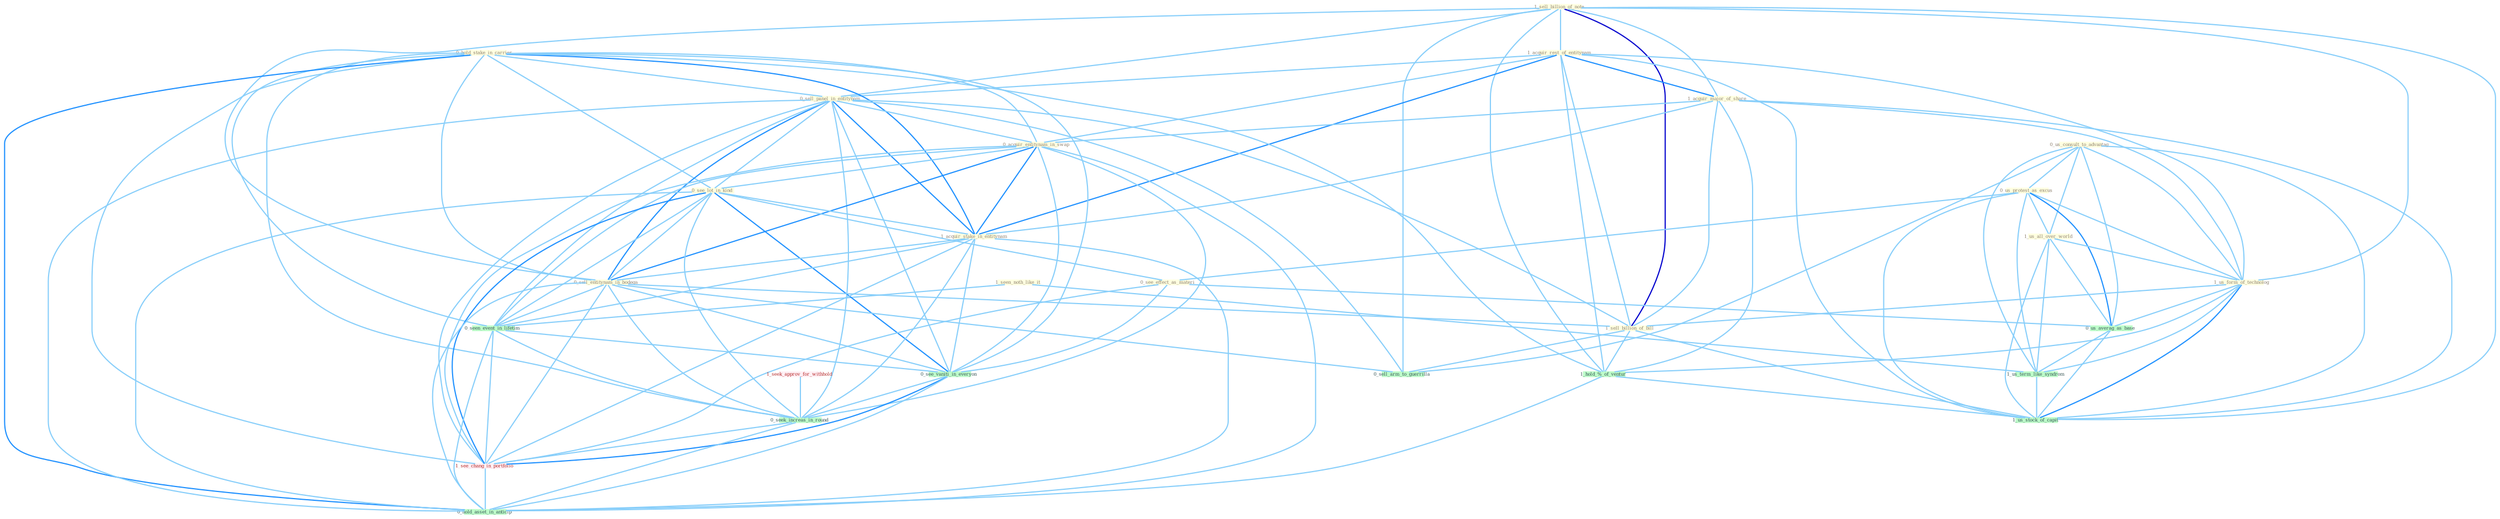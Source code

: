 Graph G{ 
    node
    [shape=polygon,style=filled,width=.5,height=.06,color="#BDFCC9",fixedsize=true,fontsize=4,
    fontcolor="#2f4f4f"];
    {node
    [color="#ffffe0", fontcolor="#8b7d6b"] "1_sell_billion_of_note " "1_seen_noth_like_it " "1_acquir_rest_of_entitynam " "0_us_consult_to_advantag " "0_hold_stake_in_carrier " "1_acquir_major_of_share " "0_us_protest_as_excus " "1_us_all_over_world " "0_sell_panel_in_entitynam " "0_acquir_entitynam_in_swap " "0_see_lot_in_kind " "1_acquir_stake_in_entitynam " "0_sell_entitynam_in_bodega " "0_see_effect_as_materi " "1_us_form_of_technolog " "1_sell_billion_of_bill "}
{node [color="#fff0f5", fontcolor="#b22222"] "1_seek_approv_for_withhold " "1_see_chang_in_portfolio "}
edge [color="#B0E2FF"];

	"1_sell_billion_of_note " -- "1_acquir_rest_of_entitynam " [w="1", color="#87cefa" ];
	"1_sell_billion_of_note " -- "1_acquir_major_of_share " [w="1", color="#87cefa" ];
	"1_sell_billion_of_note " -- "0_sell_panel_in_entitynam " [w="1", color="#87cefa" ];
	"1_sell_billion_of_note " -- "0_sell_entitynam_in_bodega " [w="1", color="#87cefa" ];
	"1_sell_billion_of_note " -- "1_us_form_of_technolog " [w="1", color="#87cefa" ];
	"1_sell_billion_of_note " -- "1_sell_billion_of_bill " [w="3", color="#0000cd" , len=0.6];
	"1_sell_billion_of_note " -- "1_hold_%_of_ventur " [w="1", color="#87cefa" ];
	"1_sell_billion_of_note " -- "0_sell_arm_to_guerrilla " [w="1", color="#87cefa" ];
	"1_sell_billion_of_note " -- "1_us_stock_of_capit " [w="1", color="#87cefa" ];
	"1_seen_noth_like_it " -- "0_seen_event_in_lifetim " [w="1", color="#87cefa" ];
	"1_seen_noth_like_it " -- "1_us_term_like_syndrom " [w="1", color="#87cefa" ];
	"1_acquir_rest_of_entitynam " -- "1_acquir_major_of_share " [w="2", color="#1e90ff" , len=0.8];
	"1_acquir_rest_of_entitynam " -- "0_sell_panel_in_entitynam " [w="1", color="#87cefa" ];
	"1_acquir_rest_of_entitynam " -- "0_acquir_entitynam_in_swap " [w="1", color="#87cefa" ];
	"1_acquir_rest_of_entitynam " -- "1_acquir_stake_in_entitynam " [w="2", color="#1e90ff" , len=0.8];
	"1_acquir_rest_of_entitynam " -- "1_us_form_of_technolog " [w="1", color="#87cefa" ];
	"1_acquir_rest_of_entitynam " -- "1_sell_billion_of_bill " [w="1", color="#87cefa" ];
	"1_acquir_rest_of_entitynam " -- "1_hold_%_of_ventur " [w="1", color="#87cefa" ];
	"1_acquir_rest_of_entitynam " -- "1_us_stock_of_capit " [w="1", color="#87cefa" ];
	"0_us_consult_to_advantag " -- "0_us_protest_as_excus " [w="1", color="#87cefa" ];
	"0_us_consult_to_advantag " -- "1_us_all_over_world " [w="1", color="#87cefa" ];
	"0_us_consult_to_advantag " -- "1_us_form_of_technolog " [w="1", color="#87cefa" ];
	"0_us_consult_to_advantag " -- "0_us_averag_as_base " [w="1", color="#87cefa" ];
	"0_us_consult_to_advantag " -- "1_us_term_like_syndrom " [w="1", color="#87cefa" ];
	"0_us_consult_to_advantag " -- "0_sell_arm_to_guerrilla " [w="1", color="#87cefa" ];
	"0_us_consult_to_advantag " -- "1_us_stock_of_capit " [w="1", color="#87cefa" ];
	"0_hold_stake_in_carrier " -- "0_sell_panel_in_entitynam " [w="1", color="#87cefa" ];
	"0_hold_stake_in_carrier " -- "0_acquir_entitynam_in_swap " [w="1", color="#87cefa" ];
	"0_hold_stake_in_carrier " -- "0_see_lot_in_kind " [w="1", color="#87cefa" ];
	"0_hold_stake_in_carrier " -- "1_acquir_stake_in_entitynam " [w="2", color="#1e90ff" , len=0.8];
	"0_hold_stake_in_carrier " -- "0_sell_entitynam_in_bodega " [w="1", color="#87cefa" ];
	"0_hold_stake_in_carrier " -- "0_seen_event_in_lifetim " [w="1", color="#87cefa" ];
	"0_hold_stake_in_carrier " -- "1_hold_%_of_ventur " [w="1", color="#87cefa" ];
	"0_hold_stake_in_carrier " -- "0_see_vaniti_in_everyon " [w="1", color="#87cefa" ];
	"0_hold_stake_in_carrier " -- "0_seek_increas_in_round " [w="1", color="#87cefa" ];
	"0_hold_stake_in_carrier " -- "1_see_chang_in_portfolio " [w="1", color="#87cefa" ];
	"0_hold_stake_in_carrier " -- "0_hold_asset_in_anticip " [w="2", color="#1e90ff" , len=0.8];
	"1_acquir_major_of_share " -- "0_acquir_entitynam_in_swap " [w="1", color="#87cefa" ];
	"1_acquir_major_of_share " -- "1_acquir_stake_in_entitynam " [w="1", color="#87cefa" ];
	"1_acquir_major_of_share " -- "1_us_form_of_technolog " [w="1", color="#87cefa" ];
	"1_acquir_major_of_share " -- "1_sell_billion_of_bill " [w="1", color="#87cefa" ];
	"1_acquir_major_of_share " -- "1_hold_%_of_ventur " [w="1", color="#87cefa" ];
	"1_acquir_major_of_share " -- "1_us_stock_of_capit " [w="1", color="#87cefa" ];
	"0_us_protest_as_excus " -- "1_us_all_over_world " [w="1", color="#87cefa" ];
	"0_us_protest_as_excus " -- "0_see_effect_as_materi " [w="1", color="#87cefa" ];
	"0_us_protest_as_excus " -- "1_us_form_of_technolog " [w="1", color="#87cefa" ];
	"0_us_protest_as_excus " -- "0_us_averag_as_base " [w="2", color="#1e90ff" , len=0.8];
	"0_us_protest_as_excus " -- "1_us_term_like_syndrom " [w="1", color="#87cefa" ];
	"0_us_protest_as_excus " -- "1_us_stock_of_capit " [w="1", color="#87cefa" ];
	"1_us_all_over_world " -- "1_us_form_of_technolog " [w="1", color="#87cefa" ];
	"1_us_all_over_world " -- "0_us_averag_as_base " [w="1", color="#87cefa" ];
	"1_us_all_over_world " -- "1_us_term_like_syndrom " [w="1", color="#87cefa" ];
	"1_us_all_over_world " -- "1_us_stock_of_capit " [w="1", color="#87cefa" ];
	"0_sell_panel_in_entitynam " -- "0_acquir_entitynam_in_swap " [w="1", color="#87cefa" ];
	"0_sell_panel_in_entitynam " -- "0_see_lot_in_kind " [w="1", color="#87cefa" ];
	"0_sell_panel_in_entitynam " -- "1_acquir_stake_in_entitynam " [w="2", color="#1e90ff" , len=0.8];
	"0_sell_panel_in_entitynam " -- "0_sell_entitynam_in_bodega " [w="2", color="#1e90ff" , len=0.8];
	"0_sell_panel_in_entitynam " -- "1_sell_billion_of_bill " [w="1", color="#87cefa" ];
	"0_sell_panel_in_entitynam " -- "0_seen_event_in_lifetim " [w="1", color="#87cefa" ];
	"0_sell_panel_in_entitynam " -- "0_see_vaniti_in_everyon " [w="1", color="#87cefa" ];
	"0_sell_panel_in_entitynam " -- "0_sell_arm_to_guerrilla " [w="1", color="#87cefa" ];
	"0_sell_panel_in_entitynam " -- "0_seek_increas_in_round " [w="1", color="#87cefa" ];
	"0_sell_panel_in_entitynam " -- "1_see_chang_in_portfolio " [w="1", color="#87cefa" ];
	"0_sell_panel_in_entitynam " -- "0_hold_asset_in_anticip " [w="1", color="#87cefa" ];
	"0_acquir_entitynam_in_swap " -- "0_see_lot_in_kind " [w="1", color="#87cefa" ];
	"0_acquir_entitynam_in_swap " -- "1_acquir_stake_in_entitynam " [w="2", color="#1e90ff" , len=0.8];
	"0_acquir_entitynam_in_swap " -- "0_sell_entitynam_in_bodega " [w="2", color="#1e90ff" , len=0.8];
	"0_acquir_entitynam_in_swap " -- "0_seen_event_in_lifetim " [w="1", color="#87cefa" ];
	"0_acquir_entitynam_in_swap " -- "0_see_vaniti_in_everyon " [w="1", color="#87cefa" ];
	"0_acquir_entitynam_in_swap " -- "0_seek_increas_in_round " [w="1", color="#87cefa" ];
	"0_acquir_entitynam_in_swap " -- "1_see_chang_in_portfolio " [w="1", color="#87cefa" ];
	"0_acquir_entitynam_in_swap " -- "0_hold_asset_in_anticip " [w="1", color="#87cefa" ];
	"0_see_lot_in_kind " -- "1_acquir_stake_in_entitynam " [w="1", color="#87cefa" ];
	"0_see_lot_in_kind " -- "0_sell_entitynam_in_bodega " [w="1", color="#87cefa" ];
	"0_see_lot_in_kind " -- "0_see_effect_as_materi " [w="1", color="#87cefa" ];
	"0_see_lot_in_kind " -- "0_seen_event_in_lifetim " [w="1", color="#87cefa" ];
	"0_see_lot_in_kind " -- "0_see_vaniti_in_everyon " [w="2", color="#1e90ff" , len=0.8];
	"0_see_lot_in_kind " -- "0_seek_increas_in_round " [w="1", color="#87cefa" ];
	"0_see_lot_in_kind " -- "1_see_chang_in_portfolio " [w="2", color="#1e90ff" , len=0.8];
	"0_see_lot_in_kind " -- "0_hold_asset_in_anticip " [w="1", color="#87cefa" ];
	"1_acquir_stake_in_entitynam " -- "0_sell_entitynam_in_bodega " [w="1", color="#87cefa" ];
	"1_acquir_stake_in_entitynam " -- "0_seen_event_in_lifetim " [w="1", color="#87cefa" ];
	"1_acquir_stake_in_entitynam " -- "0_see_vaniti_in_everyon " [w="1", color="#87cefa" ];
	"1_acquir_stake_in_entitynam " -- "0_seek_increas_in_round " [w="1", color="#87cefa" ];
	"1_acquir_stake_in_entitynam " -- "1_see_chang_in_portfolio " [w="1", color="#87cefa" ];
	"1_acquir_stake_in_entitynam " -- "0_hold_asset_in_anticip " [w="1", color="#87cefa" ];
	"0_sell_entitynam_in_bodega " -- "1_sell_billion_of_bill " [w="1", color="#87cefa" ];
	"0_sell_entitynam_in_bodega " -- "0_seen_event_in_lifetim " [w="1", color="#87cefa" ];
	"0_sell_entitynam_in_bodega " -- "0_see_vaniti_in_everyon " [w="1", color="#87cefa" ];
	"0_sell_entitynam_in_bodega " -- "0_sell_arm_to_guerrilla " [w="1", color="#87cefa" ];
	"0_sell_entitynam_in_bodega " -- "0_seek_increas_in_round " [w="1", color="#87cefa" ];
	"0_sell_entitynam_in_bodega " -- "1_see_chang_in_portfolio " [w="1", color="#87cefa" ];
	"0_sell_entitynam_in_bodega " -- "0_hold_asset_in_anticip " [w="1", color="#87cefa" ];
	"0_see_effect_as_materi " -- "0_us_averag_as_base " [w="1", color="#87cefa" ];
	"0_see_effect_as_materi " -- "0_see_vaniti_in_everyon " [w="1", color="#87cefa" ];
	"0_see_effect_as_materi " -- "1_see_chang_in_portfolio " [w="1", color="#87cefa" ];
	"1_us_form_of_technolog " -- "1_sell_billion_of_bill " [w="1", color="#87cefa" ];
	"1_us_form_of_technolog " -- "0_us_averag_as_base " [w="1", color="#87cefa" ];
	"1_us_form_of_technolog " -- "1_us_term_like_syndrom " [w="1", color="#87cefa" ];
	"1_us_form_of_technolog " -- "1_hold_%_of_ventur " [w="1", color="#87cefa" ];
	"1_us_form_of_technolog " -- "1_us_stock_of_capit " [w="2", color="#1e90ff" , len=0.8];
	"1_sell_billion_of_bill " -- "1_hold_%_of_ventur " [w="1", color="#87cefa" ];
	"1_sell_billion_of_bill " -- "0_sell_arm_to_guerrilla " [w="1", color="#87cefa" ];
	"1_sell_billion_of_bill " -- "1_us_stock_of_capit " [w="1", color="#87cefa" ];
	"0_seen_event_in_lifetim " -- "0_see_vaniti_in_everyon " [w="1", color="#87cefa" ];
	"0_seen_event_in_lifetim " -- "0_seek_increas_in_round " [w="1", color="#87cefa" ];
	"0_seen_event_in_lifetim " -- "1_see_chang_in_portfolio " [w="1", color="#87cefa" ];
	"0_seen_event_in_lifetim " -- "0_hold_asset_in_anticip " [w="1", color="#87cefa" ];
	"0_us_averag_as_base " -- "1_us_term_like_syndrom " [w="1", color="#87cefa" ];
	"0_us_averag_as_base " -- "1_us_stock_of_capit " [w="1", color="#87cefa" ];
	"1_us_term_like_syndrom " -- "1_us_stock_of_capit " [w="1", color="#87cefa" ];
	"1_seek_approv_for_withhold " -- "0_seek_increas_in_round " [w="1", color="#87cefa" ];
	"1_hold_%_of_ventur " -- "1_us_stock_of_capit " [w="1", color="#87cefa" ];
	"1_hold_%_of_ventur " -- "0_hold_asset_in_anticip " [w="1", color="#87cefa" ];
	"0_see_vaniti_in_everyon " -- "0_seek_increas_in_round " [w="1", color="#87cefa" ];
	"0_see_vaniti_in_everyon " -- "1_see_chang_in_portfolio " [w="2", color="#1e90ff" , len=0.8];
	"0_see_vaniti_in_everyon " -- "0_hold_asset_in_anticip " [w="1", color="#87cefa" ];
	"0_seek_increas_in_round " -- "1_see_chang_in_portfolio " [w="1", color="#87cefa" ];
	"0_seek_increas_in_round " -- "0_hold_asset_in_anticip " [w="1", color="#87cefa" ];
	"1_see_chang_in_portfolio " -- "0_hold_asset_in_anticip " [w="1", color="#87cefa" ];
}
